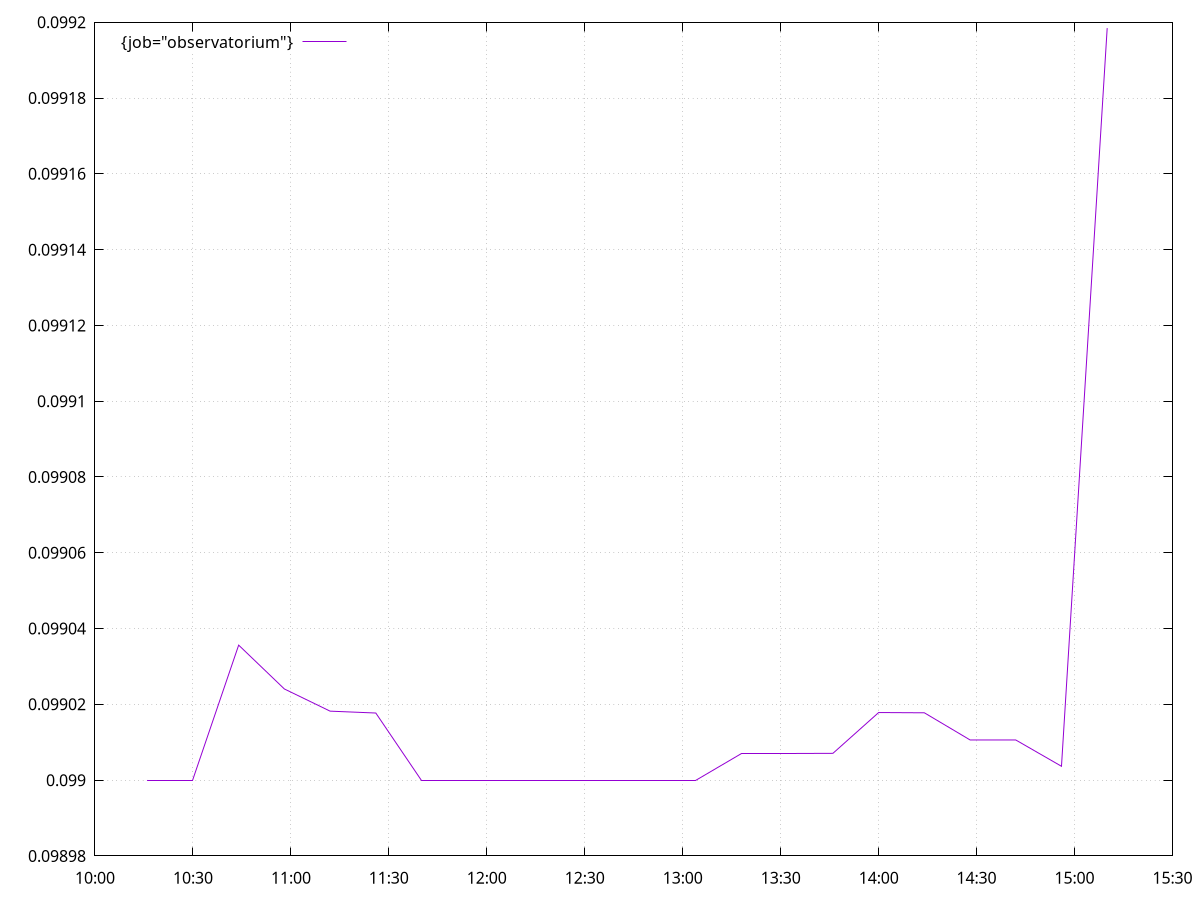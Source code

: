 set grid
set key left top
set xdata time
set timefmt '%s'
set datafile separator ','
$DATA << EOD
1581955816,0.09899999999999999
1581955830,0.09899999999999999
1581955844,0.09903562945368172
1581955858,0.09902405715396578
1581955872,0.0990182065617184
1581955886,0.0990177120978996
1581955900,0.099
1581955914,0.099
1581955928,0.099
1581955942,0.099
1581955956,0.099
1581955970,0.099
1581955984,0.099
1581955998,0.09900708382526564
1581956012,0.09900708306503543
1581956026,0.09900707420772448
1581956040,0.09901784169550173
1581956054,0.0990177705977383
1581956068,0.09901060827945853
1581956082,0.09901059465629793
1581956096,0.09900365488979955
1581956110,0.09919846910880262
EOD
plot $DATA using 1:2 with lines lw 1 title '\{job\="observatorium"\}'

